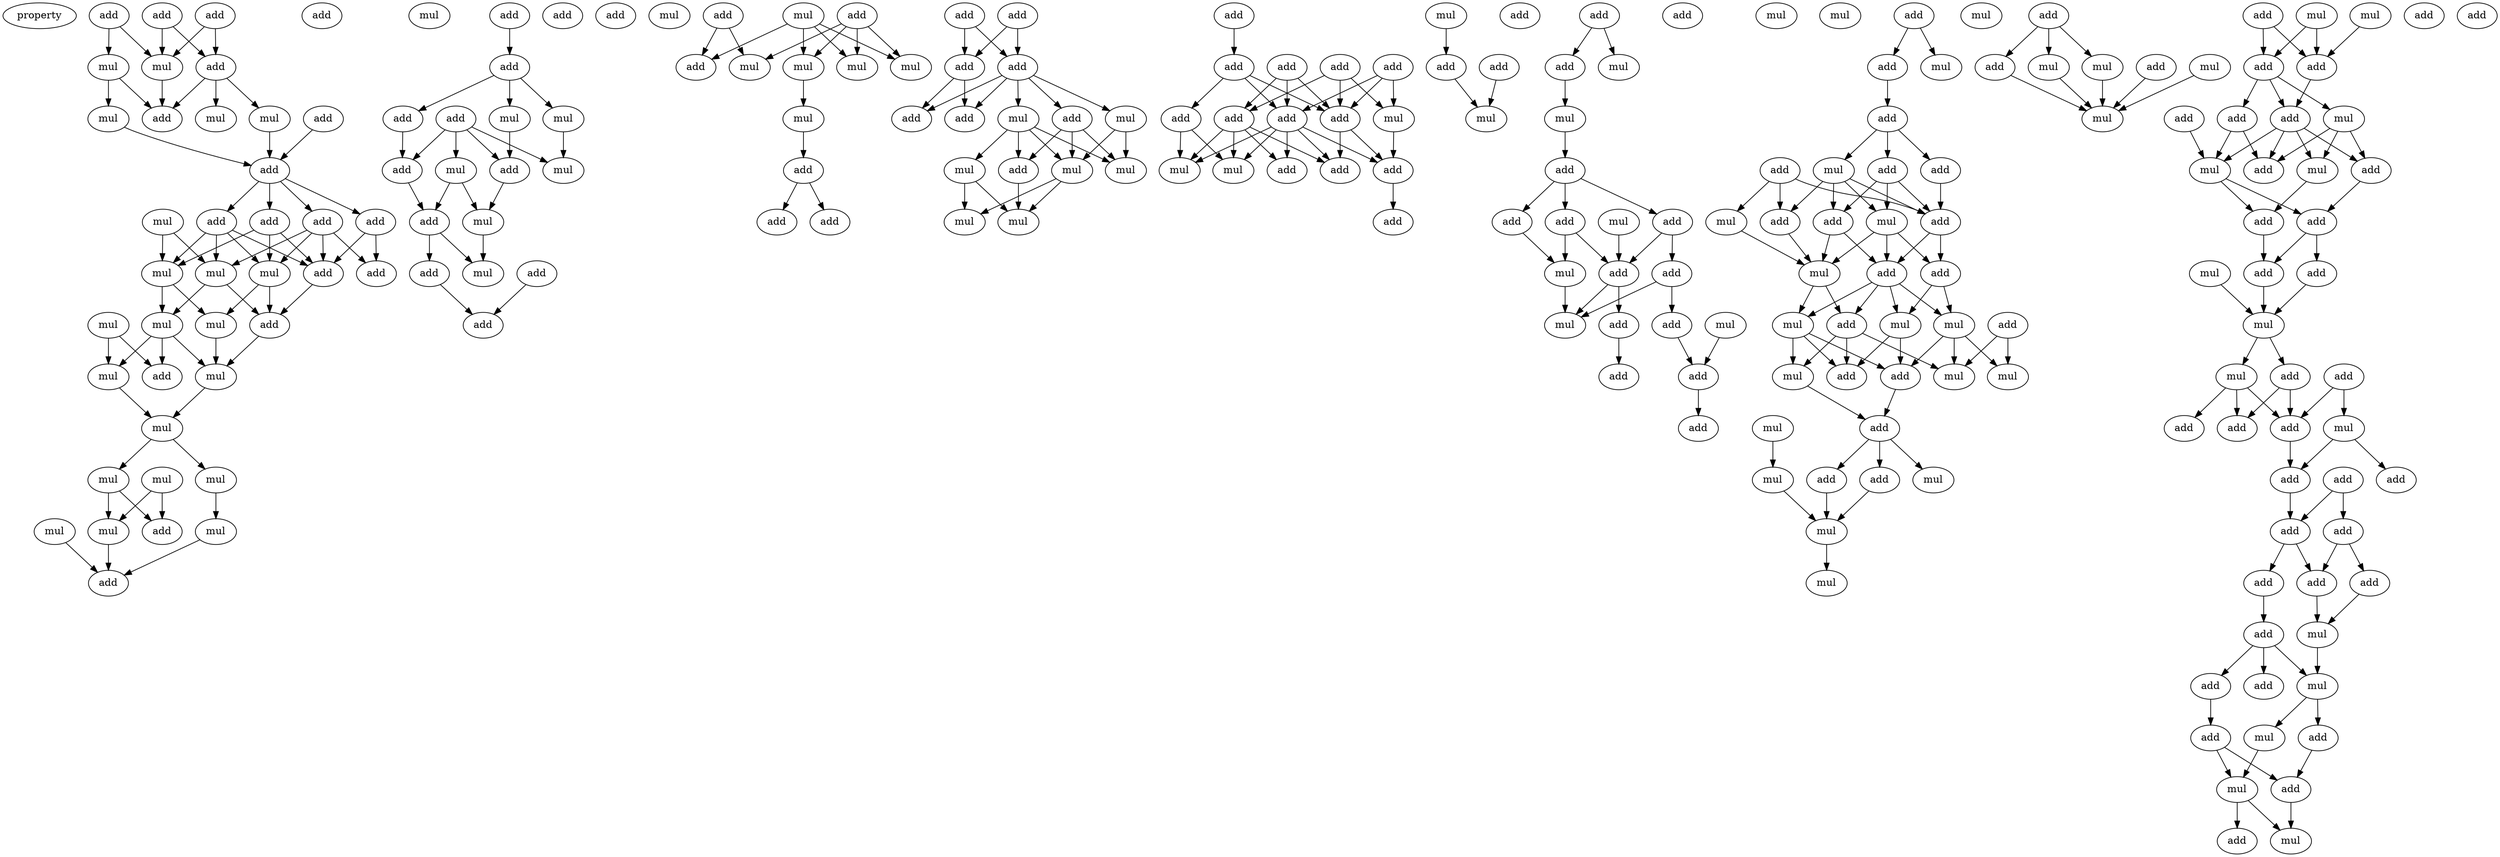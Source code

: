 digraph {
    node [fontcolor=black]
    property [mul=2,lf=1.8]
    0 [ label = add ];
    1 [ label = add ];
    2 [ label = add ];
    3 [ label = add ];
    4 [ label = add ];
    5 [ label = mul ];
    6 [ label = mul ];
    7 [ label = add ];
    8 [ label = mul ];
    9 [ label = mul ];
    10 [ label = mul ];
    11 [ label = add ];
    12 [ label = add ];
    13 [ label = mul ];
    14 [ label = add ];
    15 [ label = add ];
    16 [ label = add ];
    17 [ label = add ];
    18 [ label = mul ];
    19 [ label = mul ];
    20 [ label = add ];
    21 [ label = add ];
    22 [ label = mul ];
    23 [ label = add ];
    24 [ label = mul ];
    25 [ label = mul ];
    26 [ label = mul ];
    27 [ label = mul ];
    28 [ label = add ];
    29 [ label = mul ];
    30 [ label = mul ];
    31 [ label = mul ];
    32 [ label = mul ];
    33 [ label = mul ];
    34 [ label = mul ];
    35 [ label = add ];
    36 [ label = mul ];
    37 [ label = mul ];
    38 [ label = add ];
    39 [ label = mul ];
    40 [ label = add ];
    41 [ label = add ];
    42 [ label = add ];
    43 [ label = add ];
    44 [ label = mul ];
    45 [ label = add ];
    46 [ label = add ];
    47 [ label = mul ];
    48 [ label = add ];
    49 [ label = mul ];
    50 [ label = add ];
    51 [ label = mul ];
    52 [ label = add ];
    53 [ label = mul ];
    54 [ label = mul ];
    55 [ label = mul ];
    56 [ label = add ];
    57 [ label = add ];
    58 [ label = add ];
    59 [ label = add ];
    60 [ label = add ];
    61 [ label = mul ];
    62 [ label = add ];
    63 [ label = mul ];
    64 [ label = mul ];
    65 [ label = mul ];
    66 [ label = mul ];
    67 [ label = mul ];
    68 [ label = add ];
    69 [ label = add ];
    70 [ label = add ];
    71 [ label = add ];
    72 [ label = add ];
    73 [ label = add ];
    74 [ label = add ];
    75 [ label = add ];
    76 [ label = mul ];
    77 [ label = mul ];
    78 [ label = add ];
    79 [ label = add ];
    80 [ label = mul ];
    81 [ label = mul ];
    82 [ label = mul ];
    83 [ label = add ];
    84 [ label = mul ];
    85 [ label = mul ];
    86 [ label = add ];
    87 [ label = add ];
    88 [ label = add ];
    89 [ label = add ];
    90 [ label = add ];
    91 [ label = add ];
    92 [ label = mul ];
    93 [ label = add ];
    94 [ label = add ];
    95 [ label = add ];
    96 [ label = mul ];
    97 [ label = add ];
    98 [ label = mul ];
    99 [ label = add ];
    100 [ label = add ];
    101 [ label = add ];
    102 [ label = mul ];
    103 [ label = add ];
    104 [ label = add ];
    105 [ label = add ];
    106 [ label = mul ];
    107 [ label = add ];
    108 [ label = add ];
    109 [ label = add ];
    110 [ label = mul ];
    111 [ label = mul ];
    112 [ label = add ];
    113 [ label = add ];
    114 [ label = add ];
    115 [ label = mul ];
    116 [ label = mul ];
    117 [ label = add ];
    118 [ label = add ];
    119 [ label = add ];
    120 [ label = mul ];
    121 [ label = mul ];
    122 [ label = add ];
    123 [ label = mul ];
    124 [ label = add ];
    125 [ label = mul ];
    126 [ label = add ];
    127 [ label = add ];
    128 [ label = add ];
    129 [ label = add ];
    130 [ label = add ];
    131 [ label = mul ];
    132 [ label = add ];
    133 [ label = add ];
    134 [ label = add ];
    135 [ label = mul ];
    136 [ label = add ];
    137 [ label = mul ];
    138 [ label = add ];
    139 [ label = add ];
    140 [ label = add ];
    141 [ label = mul ];
    142 [ label = mul ];
    143 [ label = add ];
    144 [ label = add ];
    145 [ label = mul ];
    146 [ label = add ];
    147 [ label = add ];
    148 [ label = mul ];
    149 [ label = mul ];
    150 [ label = mul ];
    151 [ label = mul ];
    152 [ label = mul ];
    153 [ label = add ];
    154 [ label = add ];
    155 [ label = add ];
    156 [ label = mul ];
    157 [ label = add ];
    158 [ label = mul ];
    159 [ label = mul ];
    160 [ label = add ];
    161 [ label = mul ];
    162 [ label = mul ];
    163 [ label = mul ];
    164 [ label = add ];
    165 [ label = add ];
    166 [ label = add ];
    167 [ label = mul ];
    168 [ label = mul ];
    169 [ label = mul ];
    170 [ label = mul ];
    171 [ label = add ];
    172 [ label = mul ];
    173 [ label = mul ];
    174 [ label = add ];
    175 [ label = add ];
    176 [ label = mul ];
    177 [ label = add ];
    178 [ label = add ];
    179 [ label = add ];
    180 [ label = mul ];
    181 [ label = add ];
    182 [ label = add ];
    183 [ label = add ];
    184 [ label = mul ];
    185 [ label = add ];
    186 [ label = add ];
    187 [ label = mul ];
    188 [ label = add ];
    189 [ label = add ];
    190 [ label = mul ];
    191 [ label = add ];
    192 [ label = mul ];
    193 [ label = add ];
    194 [ label = add ];
    195 [ label = add ];
    196 [ label = add ];
    197 [ label = mul ];
    198 [ label = add ];
    199 [ label = add ];
    200 [ label = add ];
    201 [ label = add ];
    202 [ label = add ];
    203 [ label = add ];
    204 [ label = add ];
    205 [ label = add ];
    206 [ label = mul ];
    207 [ label = add ];
    208 [ label = add ];
    209 [ label = add ];
    210 [ label = mul ];
    211 [ label = add ];
    212 [ label = add ];
    213 [ label = add ];
    214 [ label = mul ];
    215 [ label = mul ];
    216 [ label = add ];
    217 [ label = add ];
    218 [ label = mul ];
    0 -> 4 [ name = 0 ];
    0 -> 5 [ name = 1 ];
    2 -> 4 [ name = 2 ];
    2 -> 5 [ name = 3 ];
    3 -> 5 [ name = 4 ];
    3 -> 6 [ name = 5 ];
    4 -> 8 [ name = 6 ];
    4 -> 10 [ name = 7 ];
    4 -> 11 [ name = 8 ];
    5 -> 11 [ name = 9 ];
    6 -> 9 [ name = 10 ];
    6 -> 11 [ name = 11 ];
    7 -> 12 [ name = 12 ];
    9 -> 12 [ name = 13 ];
    10 -> 12 [ name = 14 ];
    12 -> 14 [ name = 15 ];
    12 -> 15 [ name = 16 ];
    12 -> 16 [ name = 17 ];
    12 -> 17 [ name = 18 ];
    13 -> 18 [ name = 19 ];
    13 -> 19 [ name = 20 ];
    14 -> 18 [ name = 21 ];
    14 -> 19 [ name = 22 ];
    14 -> 21 [ name = 23 ];
    14 -> 22 [ name = 24 ];
    15 -> 18 [ name = 25 ];
    15 -> 20 [ name = 26 ];
    15 -> 21 [ name = 27 ];
    15 -> 22 [ name = 28 ];
    16 -> 20 [ name = 29 ];
    16 -> 21 [ name = 30 ];
    17 -> 19 [ name = 31 ];
    17 -> 21 [ name = 32 ];
    17 -> 22 [ name = 33 ];
    18 -> 23 [ name = 34 ];
    18 -> 25 [ name = 35 ];
    19 -> 25 [ name = 36 ];
    19 -> 26 [ name = 37 ];
    21 -> 23 [ name = 38 ];
    22 -> 23 [ name = 39 ];
    22 -> 26 [ name = 40 ];
    23 -> 29 [ name = 41 ];
    24 -> 27 [ name = 42 ];
    24 -> 28 [ name = 43 ];
    25 -> 27 [ name = 44 ];
    25 -> 28 [ name = 45 ];
    25 -> 29 [ name = 46 ];
    26 -> 29 [ name = 47 ];
    27 -> 30 [ name = 48 ];
    29 -> 30 [ name = 49 ];
    30 -> 32 [ name = 50 ];
    30 -> 33 [ name = 51 ];
    31 -> 35 [ name = 52 ];
    31 -> 37 [ name = 53 ];
    32 -> 35 [ name = 54 ];
    32 -> 37 [ name = 55 ];
    33 -> 36 [ name = 56 ];
    34 -> 38 [ name = 57 ];
    36 -> 38 [ name = 58 ];
    37 -> 38 [ name = 59 ];
    40 -> 42 [ name = 60 ];
    42 -> 44 [ name = 61 ];
    42 -> 46 [ name = 62 ];
    42 -> 47 [ name = 63 ];
    44 -> 50 [ name = 64 ];
    45 -> 48 [ name = 65 ];
    45 -> 49 [ name = 66 ];
    45 -> 50 [ name = 67 ];
    45 -> 51 [ name = 68 ];
    46 -> 48 [ name = 69 ];
    47 -> 51 [ name = 70 ];
    48 -> 52 [ name = 71 ];
    49 -> 52 [ name = 72 ];
    49 -> 53 [ name = 73 ];
    50 -> 53 [ name = 74 ];
    52 -> 55 [ name = 75 ];
    52 -> 57 [ name = 76 ];
    53 -> 55 [ name = 77 ];
    56 -> 58 [ name = 78 ];
    57 -> 58 [ name = 79 ];
    59 -> 62 [ name = 80 ];
    59 -> 65 [ name = 81 ];
    60 -> 63 [ name = 82 ];
    60 -> 64 [ name = 83 ];
    60 -> 65 [ name = 84 ];
    60 -> 66 [ name = 85 ];
    61 -> 62 [ name = 86 ];
    61 -> 63 [ name = 87 ];
    61 -> 64 [ name = 88 ];
    61 -> 66 [ name = 89 ];
    63 -> 67 [ name = 90 ];
    67 -> 68 [ name = 91 ];
    68 -> 70 [ name = 92 ];
    68 -> 71 [ name = 93 ];
    69 -> 73 [ name = 94 ];
    69 -> 74 [ name = 95 ];
    72 -> 73 [ name = 96 ];
    72 -> 74 [ name = 97 ];
    73 -> 75 [ name = 98 ];
    73 -> 76 [ name = 99 ];
    73 -> 77 [ name = 100 ];
    73 -> 78 [ name = 101 ];
    73 -> 79 [ name = 102 ];
    74 -> 75 [ name = 103 ];
    74 -> 79 [ name = 104 ];
    76 -> 80 [ name = 105 ];
    76 -> 81 [ name = 106 ];
    77 -> 80 [ name = 107 ];
    77 -> 81 [ name = 108 ];
    77 -> 82 [ name = 109 ];
    77 -> 83 [ name = 110 ];
    78 -> 80 [ name = 111 ];
    78 -> 81 [ name = 112 ];
    78 -> 83 [ name = 113 ];
    81 -> 84 [ name = 114 ];
    81 -> 85 [ name = 115 ];
    82 -> 84 [ name = 116 ];
    82 -> 85 [ name = 117 ];
    83 -> 85 [ name = 118 ];
    86 -> 87 [ name = 119 ];
    87 -> 93 [ name = 120 ];
    87 -> 94 [ name = 121 ];
    87 -> 95 [ name = 122 ];
    88 -> 91 [ name = 123 ];
    88 -> 92 [ name = 124 ];
    88 -> 95 [ name = 125 ];
    89 -> 91 [ name = 126 ];
    89 -> 94 [ name = 127 ];
    89 -> 95 [ name = 128 ];
    90 -> 92 [ name = 129 ];
    90 -> 94 [ name = 130 ];
    90 -> 95 [ name = 131 ];
    91 -> 96 [ name = 132 ];
    91 -> 98 [ name = 133 ];
    91 -> 99 [ name = 134 ];
    91 -> 100 [ name = 135 ];
    92 -> 97 [ name = 136 ];
    93 -> 96 [ name = 137 ];
    93 -> 98 [ name = 138 ];
    94 -> 96 [ name = 139 ];
    94 -> 97 [ name = 140 ];
    94 -> 98 [ name = 141 ];
    94 -> 99 [ name = 142 ];
    94 -> 100 [ name = 143 ];
    95 -> 97 [ name = 144 ];
    95 -> 99 [ name = 145 ];
    97 -> 101 [ name = 146 ];
    102 -> 104 [ name = 147 ];
    103 -> 106 [ name = 148 ];
    104 -> 106 [ name = 149 ];
    107 -> 109 [ name = 150 ];
    107 -> 110 [ name = 151 ];
    109 -> 111 [ name = 152 ];
    111 -> 112 [ name = 153 ];
    112 -> 113 [ name = 154 ];
    112 -> 114 [ name = 155 ];
    112 -> 117 [ name = 156 ];
    113 -> 120 [ name = 157 ];
    114 -> 118 [ name = 158 ];
    114 -> 119 [ name = 159 ];
    116 -> 118 [ name = 160 ];
    117 -> 118 [ name = 161 ];
    117 -> 120 [ name = 162 ];
    118 -> 121 [ name = 163 ];
    118 -> 122 [ name = 164 ];
    119 -> 121 [ name = 165 ];
    119 -> 124 [ name = 166 ];
    120 -> 121 [ name = 167 ];
    122 -> 127 [ name = 168 ];
    123 -> 126 [ name = 169 ];
    124 -> 126 [ name = 170 ];
    126 -> 128 [ name = 171 ];
    129 -> 130 [ name = 172 ];
    129 -> 131 [ name = 173 ];
    130 -> 132 [ name = 174 ];
    132 -> 133 [ name = 175 ];
    132 -> 134 [ name = 176 ];
    132 -> 135 [ name = 177 ];
    133 -> 138 [ name = 178 ];
    133 -> 140 [ name = 179 ];
    133 -> 141 [ name = 180 ];
    134 -> 138 [ name = 181 ];
    135 -> 138 [ name = 182 ];
    135 -> 139 [ name = 183 ];
    135 -> 140 [ name = 184 ];
    135 -> 141 [ name = 185 ];
    136 -> 137 [ name = 186 ];
    136 -> 138 [ name = 187 ];
    136 -> 139 [ name = 188 ];
    137 -> 142 [ name = 189 ];
    138 -> 143 [ name = 190 ];
    138 -> 144 [ name = 191 ];
    139 -> 142 [ name = 192 ];
    140 -> 142 [ name = 193 ];
    140 -> 144 [ name = 194 ];
    141 -> 142 [ name = 195 ];
    141 -> 143 [ name = 196 ];
    141 -> 144 [ name = 197 ];
    142 -> 145 [ name = 198 ];
    142 -> 146 [ name = 199 ];
    143 -> 148 [ name = 200 ];
    143 -> 149 [ name = 201 ];
    144 -> 145 [ name = 202 ];
    144 -> 146 [ name = 203 ];
    144 -> 148 [ name = 204 ];
    144 -> 149 [ name = 205 ];
    145 -> 151 [ name = 206 ];
    145 -> 153 [ name = 207 ];
    145 -> 154 [ name = 208 ];
    146 -> 151 [ name = 209 ];
    146 -> 152 [ name = 210 ];
    146 -> 154 [ name = 211 ];
    147 -> 150 [ name = 212 ];
    147 -> 152 [ name = 213 ];
    148 -> 153 [ name = 214 ];
    148 -> 154 [ name = 215 ];
    149 -> 150 [ name = 216 ];
    149 -> 152 [ name = 217 ];
    149 -> 153 [ name = 218 ];
    151 -> 155 [ name = 219 ];
    153 -> 155 [ name = 220 ];
    155 -> 157 [ name = 221 ];
    155 -> 160 [ name = 222 ];
    155 -> 161 [ name = 223 ];
    156 -> 159 [ name = 224 ];
    157 -> 162 [ name = 225 ];
    159 -> 162 [ name = 226 ];
    160 -> 162 [ name = 227 ];
    162 -> 163 [ name = 228 ];
    164 -> 165 [ name = 229 ];
    164 -> 168 [ name = 230 ];
    164 -> 169 [ name = 231 ];
    165 -> 170 [ name = 232 ];
    166 -> 170 [ name = 233 ];
    167 -> 170 [ name = 234 ];
    168 -> 170 [ name = 235 ];
    169 -> 170 [ name = 236 ];
    171 -> 174 [ name = 237 ];
    171 -> 175 [ name = 238 ];
    172 -> 175 [ name = 239 ];
    173 -> 174 [ name = 240 ];
    173 -> 175 [ name = 241 ];
    174 -> 176 [ name = 242 ];
    174 -> 177 [ name = 243 ];
    174 -> 179 [ name = 244 ];
    175 -> 179 [ name = 245 ];
    176 -> 180 [ name = 246 ];
    176 -> 181 [ name = 247 ];
    176 -> 183 [ name = 248 ];
    177 -> 183 [ name = 249 ];
    177 -> 184 [ name = 250 ];
    178 -> 184 [ name = 251 ];
    179 -> 180 [ name = 252 ];
    179 -> 181 [ name = 253 ];
    179 -> 183 [ name = 254 ];
    179 -> 184 [ name = 255 ];
    180 -> 186 [ name = 256 ];
    181 -> 185 [ name = 257 ];
    184 -> 185 [ name = 258 ];
    184 -> 186 [ name = 259 ];
    185 -> 188 [ name = 260 ];
    185 -> 189 [ name = 261 ];
    186 -> 188 [ name = 262 ];
    187 -> 190 [ name = 263 ];
    188 -> 190 [ name = 264 ];
    189 -> 190 [ name = 265 ];
    190 -> 192 [ name = 266 ];
    190 -> 193 [ name = 267 ];
    191 -> 196 [ name = 268 ];
    191 -> 197 [ name = 269 ];
    192 -> 194 [ name = 270 ];
    192 -> 195 [ name = 271 ];
    192 -> 196 [ name = 272 ];
    193 -> 195 [ name = 273 ];
    193 -> 196 [ name = 274 ];
    196 -> 198 [ name = 275 ];
    197 -> 198 [ name = 276 ];
    197 -> 199 [ name = 277 ];
    198 -> 202 [ name = 278 ];
    200 -> 201 [ name = 279 ];
    200 -> 202 [ name = 280 ];
    201 -> 204 [ name = 281 ];
    201 -> 205 [ name = 282 ];
    202 -> 203 [ name = 283 ];
    202 -> 204 [ name = 284 ];
    203 -> 207 [ name = 285 ];
    204 -> 206 [ name = 286 ];
    205 -> 206 [ name = 287 ];
    206 -> 210 [ name = 288 ];
    207 -> 208 [ name = 289 ];
    207 -> 210 [ name = 290 ];
    207 -> 211 [ name = 291 ];
    210 -> 213 [ name = 292 ];
    210 -> 214 [ name = 293 ];
    211 -> 212 [ name = 294 ];
    212 -> 215 [ name = 295 ];
    212 -> 216 [ name = 296 ];
    213 -> 216 [ name = 297 ];
    214 -> 215 [ name = 298 ];
    215 -> 217 [ name = 299 ];
    215 -> 218 [ name = 300 ];
    216 -> 218 [ name = 301 ];
}
